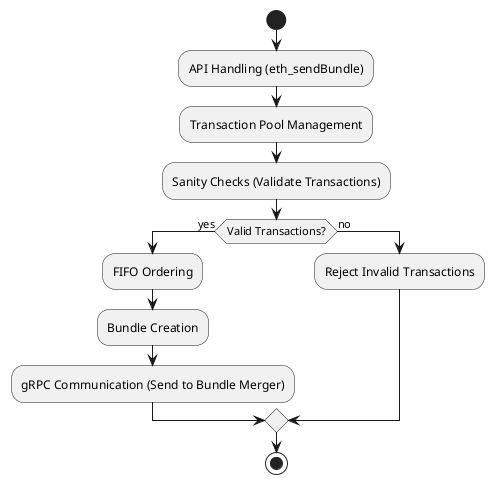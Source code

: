 @startuml
start
:API Handling (eth_sendBundle);
:Transaction Pool Management;
:Sanity Checks (Validate Transactions);
if (Valid Transactions?) then (yes)
    :FIFO Ordering;
    :Bundle Creation;
    :gRPC Communication (Send to Bundle Merger);
else (no)
    :Reject Invalid Transactions;
endif
stop
@enduml